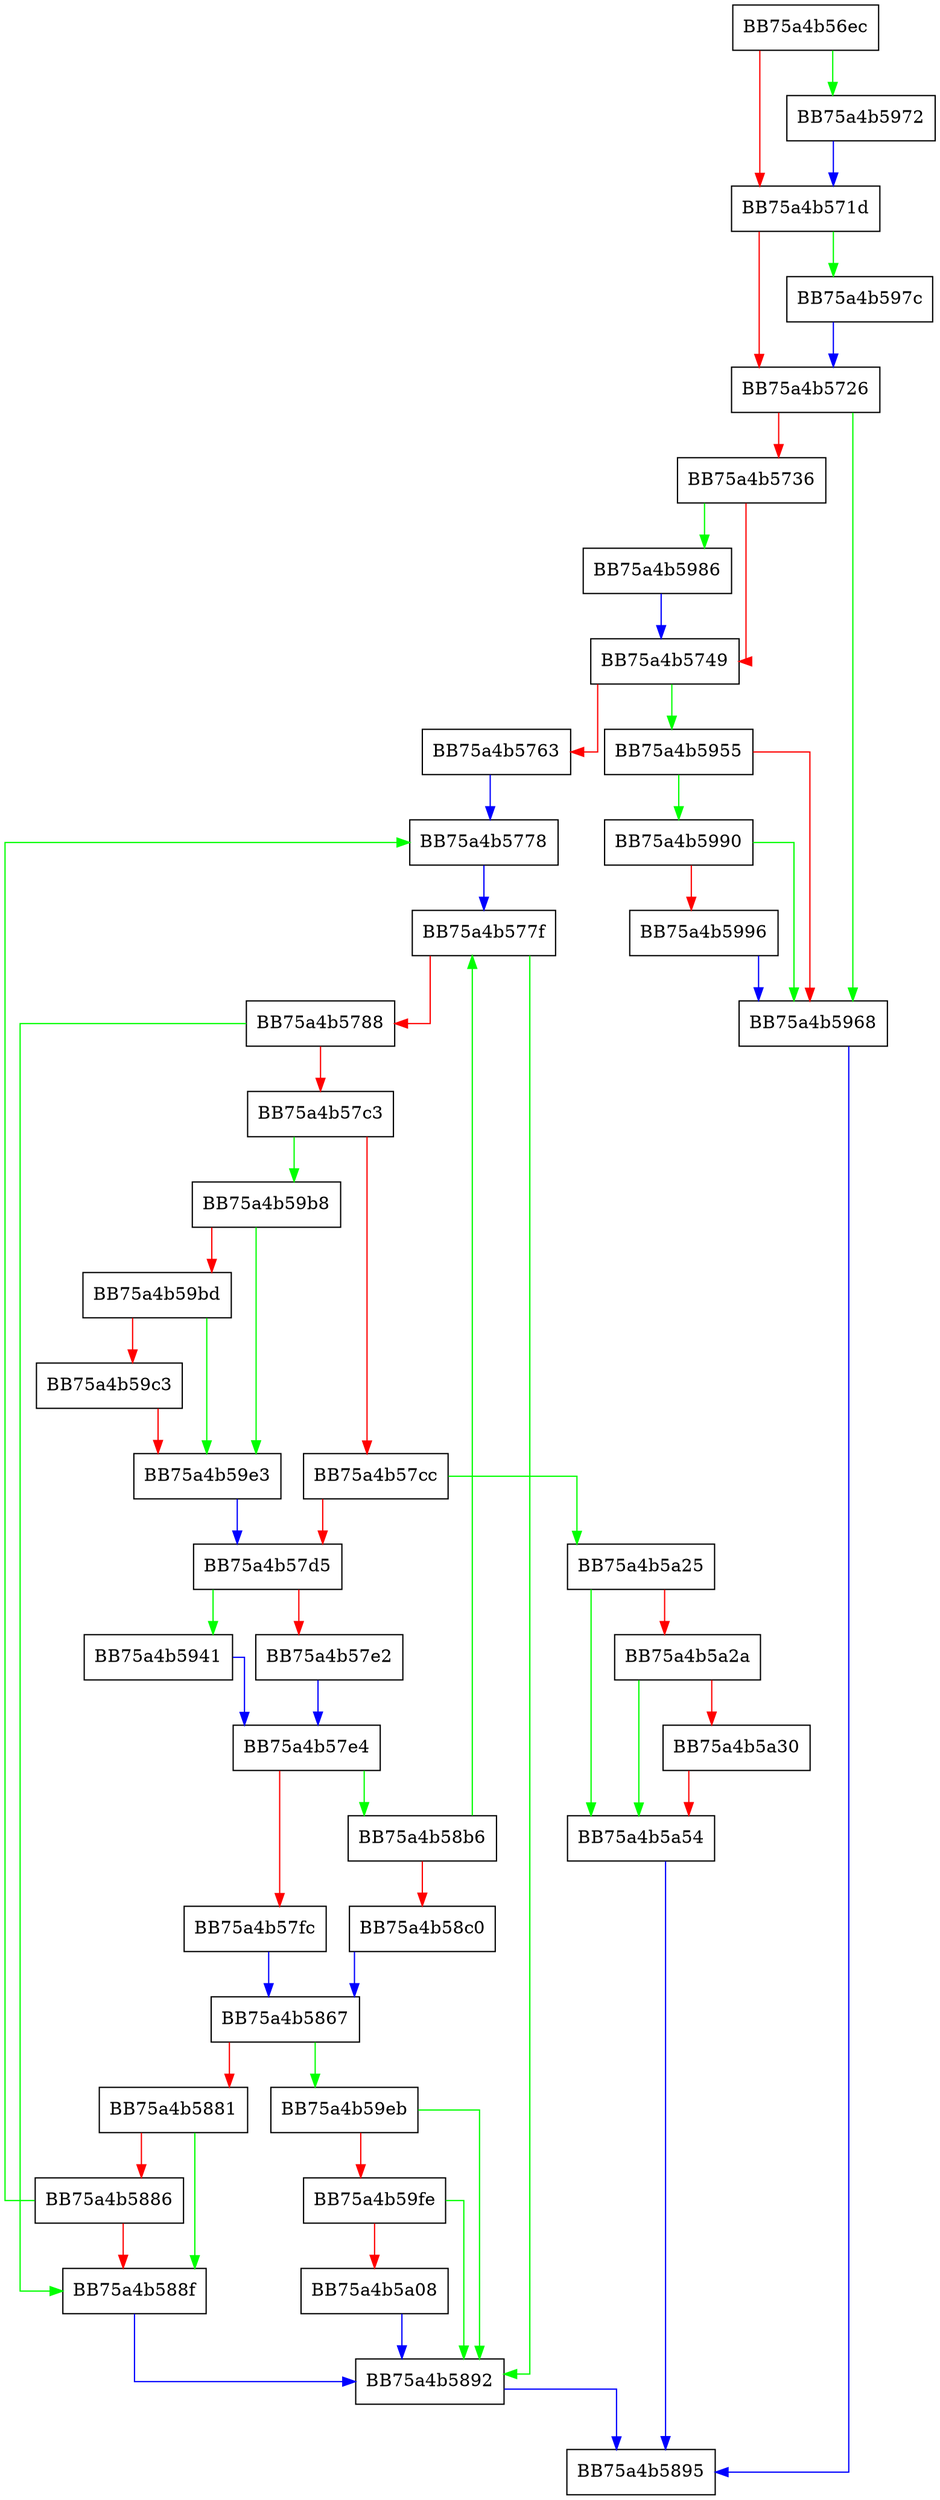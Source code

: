 digraph ParseFileRecord {
  node [shape="box"];
  graph [splines=ortho];
  BB75a4b56ec -> BB75a4b5972 [color="green"];
  BB75a4b56ec -> BB75a4b571d [color="red"];
  BB75a4b571d -> BB75a4b597c [color="green"];
  BB75a4b571d -> BB75a4b5726 [color="red"];
  BB75a4b5726 -> BB75a4b5968 [color="green"];
  BB75a4b5726 -> BB75a4b5736 [color="red"];
  BB75a4b5736 -> BB75a4b5986 [color="green"];
  BB75a4b5736 -> BB75a4b5749 [color="red"];
  BB75a4b5749 -> BB75a4b5955 [color="green"];
  BB75a4b5749 -> BB75a4b5763 [color="red"];
  BB75a4b5763 -> BB75a4b5778 [color="blue"];
  BB75a4b5778 -> BB75a4b577f [color="blue"];
  BB75a4b577f -> BB75a4b5892 [color="green"];
  BB75a4b577f -> BB75a4b5788 [color="red"];
  BB75a4b5788 -> BB75a4b588f [color="green"];
  BB75a4b5788 -> BB75a4b57c3 [color="red"];
  BB75a4b57c3 -> BB75a4b59b8 [color="green"];
  BB75a4b57c3 -> BB75a4b57cc [color="red"];
  BB75a4b57cc -> BB75a4b5a25 [color="green"];
  BB75a4b57cc -> BB75a4b57d5 [color="red"];
  BB75a4b57d5 -> BB75a4b5941 [color="green"];
  BB75a4b57d5 -> BB75a4b57e2 [color="red"];
  BB75a4b57e2 -> BB75a4b57e4 [color="blue"];
  BB75a4b57e4 -> BB75a4b58b6 [color="green"];
  BB75a4b57e4 -> BB75a4b57fc [color="red"];
  BB75a4b57fc -> BB75a4b5867 [color="blue"];
  BB75a4b5867 -> BB75a4b59eb [color="green"];
  BB75a4b5867 -> BB75a4b5881 [color="red"];
  BB75a4b5881 -> BB75a4b588f [color="green"];
  BB75a4b5881 -> BB75a4b5886 [color="red"];
  BB75a4b5886 -> BB75a4b5778 [color="green"];
  BB75a4b5886 -> BB75a4b588f [color="red"];
  BB75a4b588f -> BB75a4b5892 [color="blue"];
  BB75a4b5892 -> BB75a4b5895 [color="blue"];
  BB75a4b58b6 -> BB75a4b577f [color="green"];
  BB75a4b58b6 -> BB75a4b58c0 [color="red"];
  BB75a4b58c0 -> BB75a4b5867 [color="blue"];
  BB75a4b5941 -> BB75a4b57e4 [color="blue"];
  BB75a4b5955 -> BB75a4b5990 [color="green"];
  BB75a4b5955 -> BB75a4b5968 [color="red"];
  BB75a4b5968 -> BB75a4b5895 [color="blue"];
  BB75a4b5972 -> BB75a4b571d [color="blue"];
  BB75a4b597c -> BB75a4b5726 [color="blue"];
  BB75a4b5986 -> BB75a4b5749 [color="blue"];
  BB75a4b5990 -> BB75a4b5968 [color="green"];
  BB75a4b5990 -> BB75a4b5996 [color="red"];
  BB75a4b5996 -> BB75a4b5968 [color="blue"];
  BB75a4b59b8 -> BB75a4b59e3 [color="green"];
  BB75a4b59b8 -> BB75a4b59bd [color="red"];
  BB75a4b59bd -> BB75a4b59e3 [color="green"];
  BB75a4b59bd -> BB75a4b59c3 [color="red"];
  BB75a4b59c3 -> BB75a4b59e3 [color="red"];
  BB75a4b59e3 -> BB75a4b57d5 [color="blue"];
  BB75a4b59eb -> BB75a4b5892 [color="green"];
  BB75a4b59eb -> BB75a4b59fe [color="red"];
  BB75a4b59fe -> BB75a4b5892 [color="green"];
  BB75a4b59fe -> BB75a4b5a08 [color="red"];
  BB75a4b5a08 -> BB75a4b5892 [color="blue"];
  BB75a4b5a25 -> BB75a4b5a54 [color="green"];
  BB75a4b5a25 -> BB75a4b5a2a [color="red"];
  BB75a4b5a2a -> BB75a4b5a54 [color="green"];
  BB75a4b5a2a -> BB75a4b5a30 [color="red"];
  BB75a4b5a30 -> BB75a4b5a54 [color="red"];
  BB75a4b5a54 -> BB75a4b5895 [color="blue"];
}